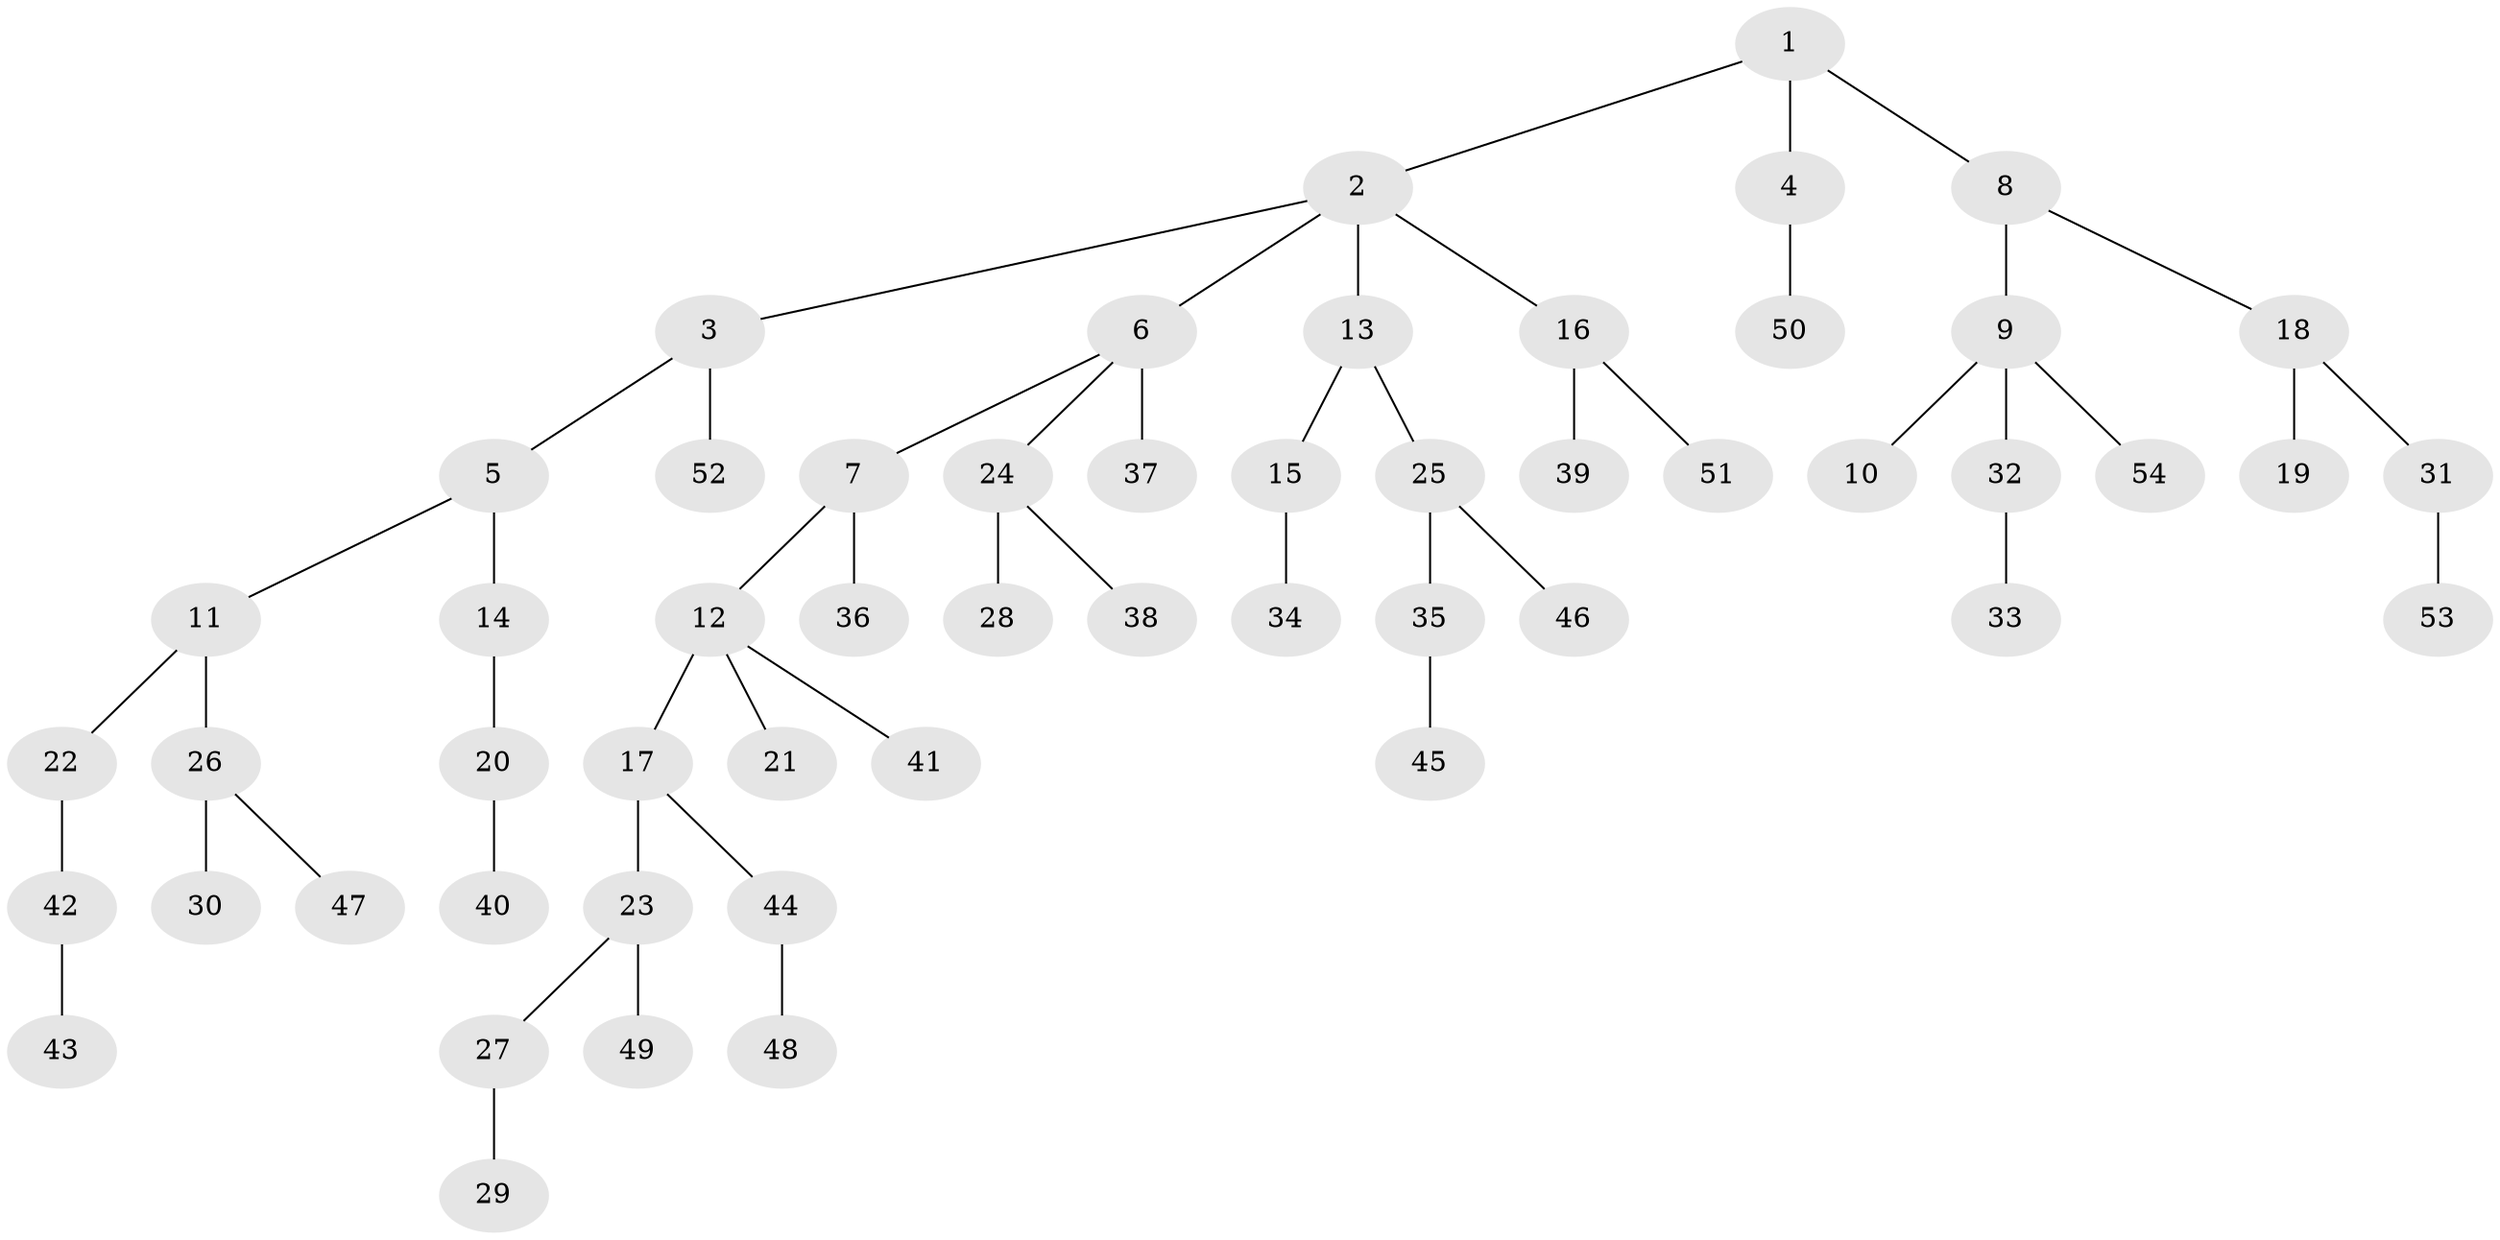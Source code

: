 // original degree distribution, {4: 0.12380952380952381, 6: 0.01904761904761905, 2: 0.24761904761904763, 5: 0.02857142857142857, 1: 0.5047619047619047, 3: 0.0761904761904762}
// Generated by graph-tools (version 1.1) at 2025/37/03/09/25 02:37:05]
// undirected, 54 vertices, 53 edges
graph export_dot {
graph [start="1"]
  node [color=gray90,style=filled];
  1;
  2;
  3;
  4;
  5;
  6;
  7;
  8;
  9;
  10;
  11;
  12;
  13;
  14;
  15;
  16;
  17;
  18;
  19;
  20;
  21;
  22;
  23;
  24;
  25;
  26;
  27;
  28;
  29;
  30;
  31;
  32;
  33;
  34;
  35;
  36;
  37;
  38;
  39;
  40;
  41;
  42;
  43;
  44;
  45;
  46;
  47;
  48;
  49;
  50;
  51;
  52;
  53;
  54;
  1 -- 2 [weight=1.0];
  1 -- 4 [weight=1.0];
  1 -- 8 [weight=1.0];
  2 -- 3 [weight=1.0];
  2 -- 6 [weight=1.0];
  2 -- 13 [weight=1.0];
  2 -- 16 [weight=1.0];
  3 -- 5 [weight=1.0];
  3 -- 52 [weight=1.0];
  4 -- 50 [weight=1.0];
  5 -- 11 [weight=1.0];
  5 -- 14 [weight=1.0];
  6 -- 7 [weight=1.0];
  6 -- 24 [weight=1.0];
  6 -- 37 [weight=3.0];
  7 -- 12 [weight=1.0];
  7 -- 36 [weight=1.0];
  8 -- 9 [weight=1.0];
  8 -- 18 [weight=1.0];
  9 -- 10 [weight=1.0];
  9 -- 32 [weight=1.0];
  9 -- 54 [weight=1.0];
  11 -- 22 [weight=1.0];
  11 -- 26 [weight=1.0];
  12 -- 17 [weight=1.0];
  12 -- 21 [weight=1.0];
  12 -- 41 [weight=1.0];
  13 -- 15 [weight=1.0];
  13 -- 25 [weight=1.0];
  14 -- 20 [weight=1.0];
  15 -- 34 [weight=1.0];
  16 -- 39 [weight=1.0];
  16 -- 51 [weight=1.0];
  17 -- 23 [weight=1.0];
  17 -- 44 [weight=1.0];
  18 -- 19 [weight=1.0];
  18 -- 31 [weight=1.0];
  20 -- 40 [weight=1.0];
  22 -- 42 [weight=1.0];
  23 -- 27 [weight=1.0];
  23 -- 49 [weight=1.0];
  24 -- 28 [weight=1.0];
  24 -- 38 [weight=1.0];
  25 -- 35 [weight=1.0];
  25 -- 46 [weight=1.0];
  26 -- 30 [weight=2.0];
  26 -- 47 [weight=1.0];
  27 -- 29 [weight=1.0];
  31 -- 53 [weight=1.0];
  32 -- 33 [weight=1.0];
  35 -- 45 [weight=1.0];
  42 -- 43 [weight=2.0];
  44 -- 48 [weight=1.0];
}
